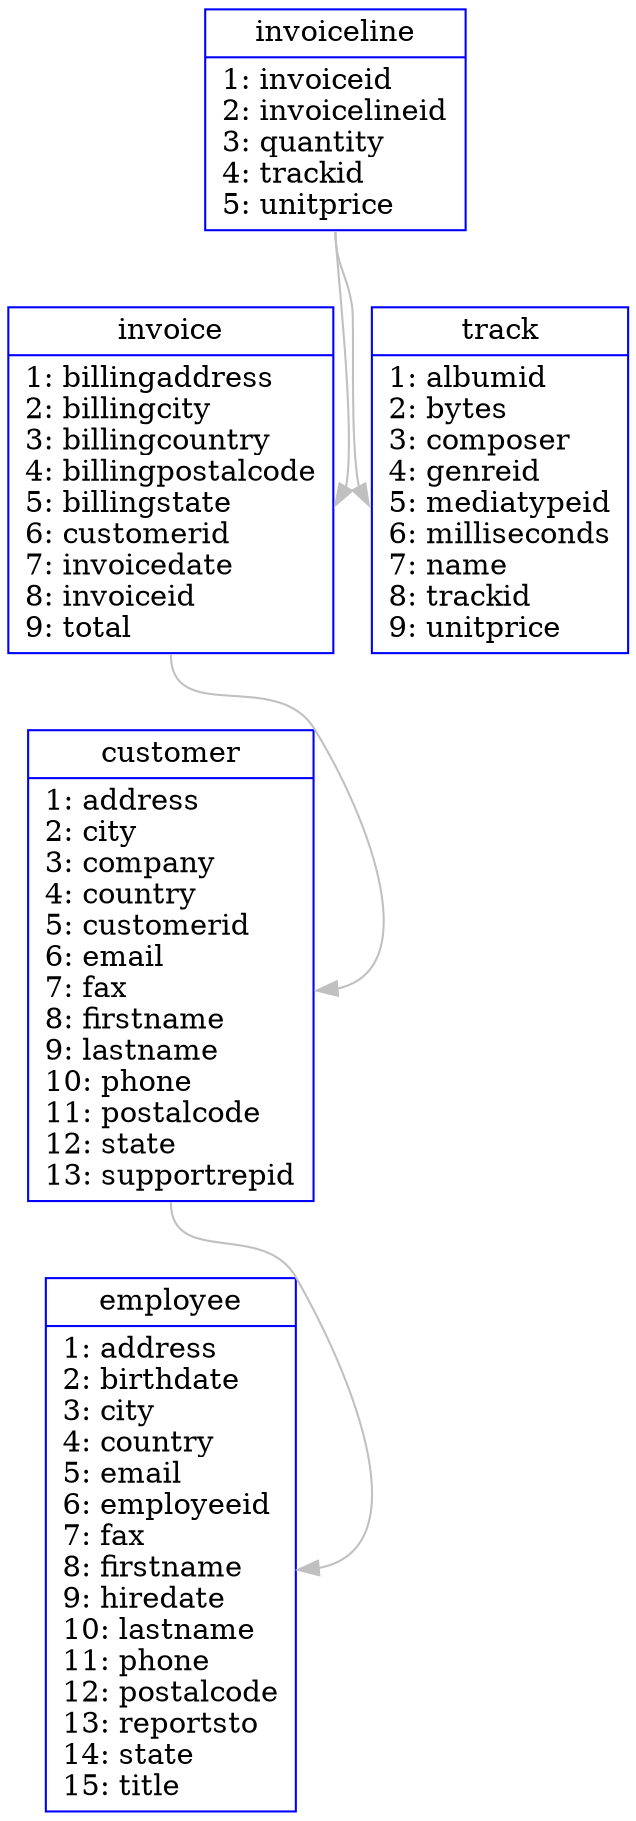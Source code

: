 digraph Perl_000
 {
        rankdir="TB";
        "invoiceline":port2->"invoice":port2[ color="grey", label="" ];
        "invoiceline":port2->"track":port2[ color="grey", label="" ];
        "invoice":port2->"customer":port2[ color="grey", label="" ];
        "customer":port2->"employee":port2[ color="grey", label="" ];
        "customer" [ color="blue", label="{<port1> customer|<port2> 1: address\l2: city\l3: company\l4: country\l5: customerid\l6: email\l7: fax\l8: firstname\l9: lastname\l10: phone\l11: postalcode\l12: state\l13: supportrepid\l}", shape="record" ];
        "employee" [ color="blue", label="{<port1> employee|<port2> 1: address\l2: birthdate\l3: city\l4: country\l5: email\l6: employeeid\l7: fax\l8: firstname\l9: hiredate\l10: lastname\l11: phone\l12: postalcode\l13: reportsto\l14: state\l15: title\l}", shape="record" ];
        "invoice" [ color="blue", label="{<port1> invoice|<port2> 1: billingaddress\l2: billingcity\l3: billingcountry\l4: billingpostalcode\l5: billingstate\l6: customerid\l7: invoicedate\l8: invoiceid\l9: total\l}", shape="record" ];
        "invoiceline" [ color="blue", label="{<port1> invoiceline|<port2> 1: invoiceid\l2: invoicelineid\l3: quantity\l4: trackid\l5: unitprice\l}", shape="record" ];
        "track" [ color="blue", label="{<port1> track|<port2> 1: albumid\l2: bytes\l3: composer\l4: genreid\l5: mediatypeid\l6: milliseconds\l7: name\l8: trackid\l9: unitprice\l}", shape="record" ];

}
